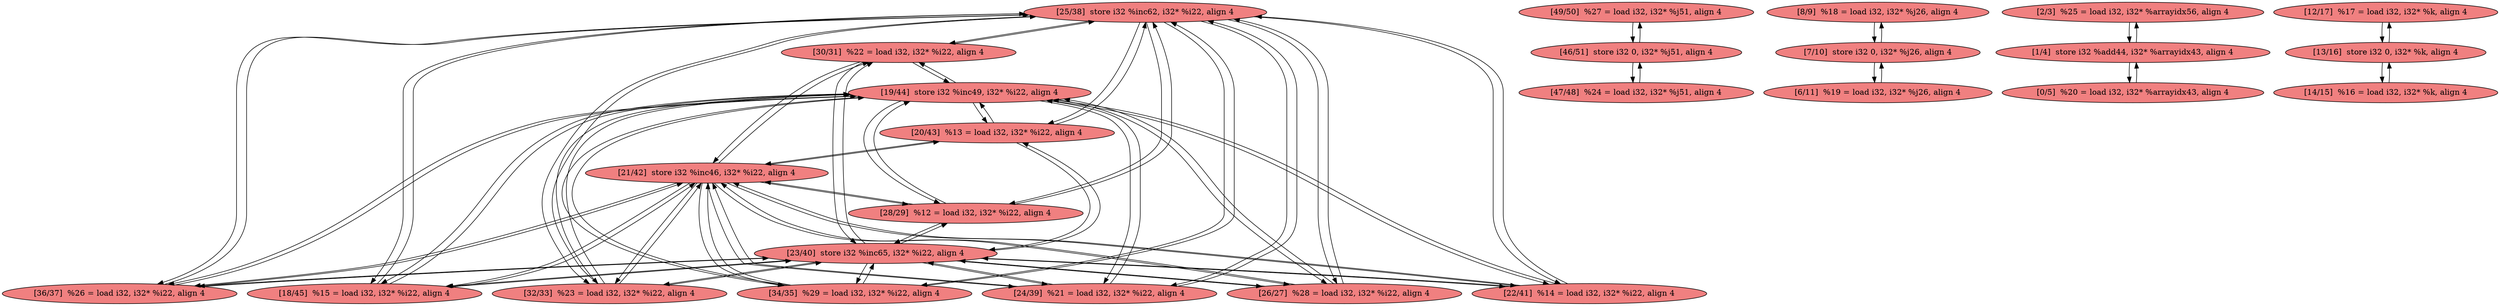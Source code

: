
digraph G {


node335 [fillcolor=lightcoral,label="[25/38]  store i32 %inc62, i32* %i22, align 4",shape=ellipse,style=filled ]
node334 [fillcolor=lightcoral,label="[23/40]  store i32 %inc65, i32* %i22, align 4",shape=ellipse,style=filled ]
node333 [fillcolor=lightcoral,label="[49/50]  %27 = load i32, i32* %j51, align 4",shape=ellipse,style=filled ]
node332 [fillcolor=lightcoral,label="[30/31]  %22 = load i32, i32* %i22, align 4",shape=ellipse,style=filled ]
node331 [fillcolor=lightcoral,label="[8/9]  %18 = load i32, i32* %j26, align 4",shape=ellipse,style=filled ]
node330 [fillcolor=lightcoral,label="[36/37]  %26 = load i32, i32* %i22, align 4",shape=ellipse,style=filled ]
node329 [fillcolor=lightcoral,label="[2/3]  %25 = load i32, i32* %arrayidx56, align 4",shape=ellipse,style=filled ]
node326 [fillcolor=lightcoral,label="[24/39]  %21 = load i32, i32* %i22, align 4",shape=ellipse,style=filled ]
node315 [fillcolor=lightcoral,label="[46/51]  store i32 0, i32* %j51, align 4",shape=ellipse,style=filled ]
node312 [fillcolor=lightcoral,label="[12/17]  %17 = load i32, i32* %k, align 4",shape=ellipse,style=filled ]
node320 [fillcolor=lightcoral,label="[1/4]  store i32 %add44, i32* %arrayidx43, align 4",shape=ellipse,style=filled ]
node328 [fillcolor=lightcoral,label="[34/35]  %29 = load i32, i32* %i22, align 4",shape=ellipse,style=filled ]
node323 [fillcolor=lightcoral,label="[7/10]  store i32 0, i32* %j26, align 4",shape=ellipse,style=filled ]
node310 [fillcolor=lightcoral,label="[0/5]  %20 = load i32, i32* %arrayidx43, align 4",shape=ellipse,style=filled ]
node311 [fillcolor=lightcoral,label="[6/11]  %19 = load i32, i32* %j26, align 4",shape=ellipse,style=filled ]
node318 [fillcolor=lightcoral,label="[22/41]  %14 = load i32, i32* %i22, align 4",shape=ellipse,style=filled ]
node319 [fillcolor=lightcoral,label="[21/42]  store i32 %inc46, i32* %i22, align 4",shape=ellipse,style=filled ]
node316 [fillcolor=lightcoral,label="[32/33]  %23 = load i32, i32* %i22, align 4",shape=ellipse,style=filled ]
node314 [fillcolor=lightcoral,label="[18/45]  %15 = load i32, i32* %i22, align 4",shape=ellipse,style=filled ]
node325 [fillcolor=lightcoral,label="[26/27]  %28 = load i32, i32* %i22, align 4",shape=ellipse,style=filled ]
node327 [fillcolor=lightcoral,label="[47/48]  %24 = load i32, i32* %j51, align 4",shape=ellipse,style=filled ]
node321 [fillcolor=lightcoral,label="[19/44]  store i32 %inc49, i32* %i22, align 4",shape=ellipse,style=filled ]
node322 [fillcolor=lightcoral,label="[28/29]  %12 = load i32, i32* %i22, align 4",shape=ellipse,style=filled ]
node313 [fillcolor=lightcoral,label="[14/15]  %16 = load i32, i32* %k, align 4",shape=ellipse,style=filled ]
node317 [fillcolor=lightcoral,label="[20/43]  %13 = load i32, i32* %i22, align 4",shape=ellipse,style=filled ]
node324 [fillcolor=lightcoral,label="[13/16]  store i32 0, i32* %k, align 4",shape=ellipse,style=filled ]

node328->node335 [ ]
node334->node328 [ ]
node325->node334 [ ]
node334->node325 [ ]
node331->node323 [ ]
node322->node334 [ ]
node330->node321 [ ]
node330->node334 [ ]
node311->node323 [ ]
node316->node334 [ ]
node319->node328 [ ]
node318->node334 [ ]
node317->node321 [ ]
node332->node321 [ ]
node335->node314 [ ]
node320->node329 [ ]
node310->node320 [ ]
node326->node334 [ ]
node320->node310 [ ]
node317->node334 [ ]
node319->node318 [ ]
node321->node332 [ ]
node324->node312 [ ]
node335->node322 [ ]
node321->node314 [ ]
node335->node325 [ ]
node335->node326 [ ]
node328->node334 [ ]
node332->node334 [ ]
node319->node330 [ ]
node319->node325 [ ]
node334->node314 [ ]
node325->node319 [ ]
node326->node319 [ ]
node318->node319 [ ]
node314->node335 [ ]
node321->node325 [ ]
node319->node326 [ ]
node334->node317 [ ]
node335->node330 [ ]
node323->node311 [ ]
node319->node314 [ ]
node328->node319 [ ]
node330->node319 [ ]
node314->node321 [ ]
node325->node335 [ ]
node334->node330 [ ]
node334->node316 [ ]
node312->node324 [ ]
node319->node322 [ ]
node314->node334 [ ]
node316->node335 [ ]
node334->node318 [ ]
node323->node331 [ ]
node321->node326 [ ]
node316->node319 [ ]
node335->node316 [ ]
node321->node318 [ ]
node319->node316 [ ]
node319->node317 [ ]
node330->node335 [ ]
node334->node322 [ ]
node317->node319 [ ]
node321->node316 [ ]
node315->node327 [ ]
node327->node315 [ ]
node335->node317 [ ]
node322->node319 [ ]
node317->node335 [ ]
node334->node326 [ ]
node322->node321 [ ]
node314->node319 [ ]
node335->node332 [ ]
node332->node335 [ ]
node313->node324 [ ]
node315->node333 [ ]
node321->node322 [ ]
node333->node315 [ ]
node321->node330 [ ]
node326->node321 [ ]
node332->node319 [ ]
node321->node328 [ ]
node334->node332 [ ]
node329->node320 [ ]
node319->node332 [ ]
node335->node318 [ ]
node318->node321 [ ]
node318->node335 [ ]
node316->node321 [ ]
node321->node317 [ ]
node324->node313 [ ]
node322->node335 [ ]
node326->node335 [ ]
node335->node328 [ ]
node325->node321 [ ]
node328->node321 [ ]


}
